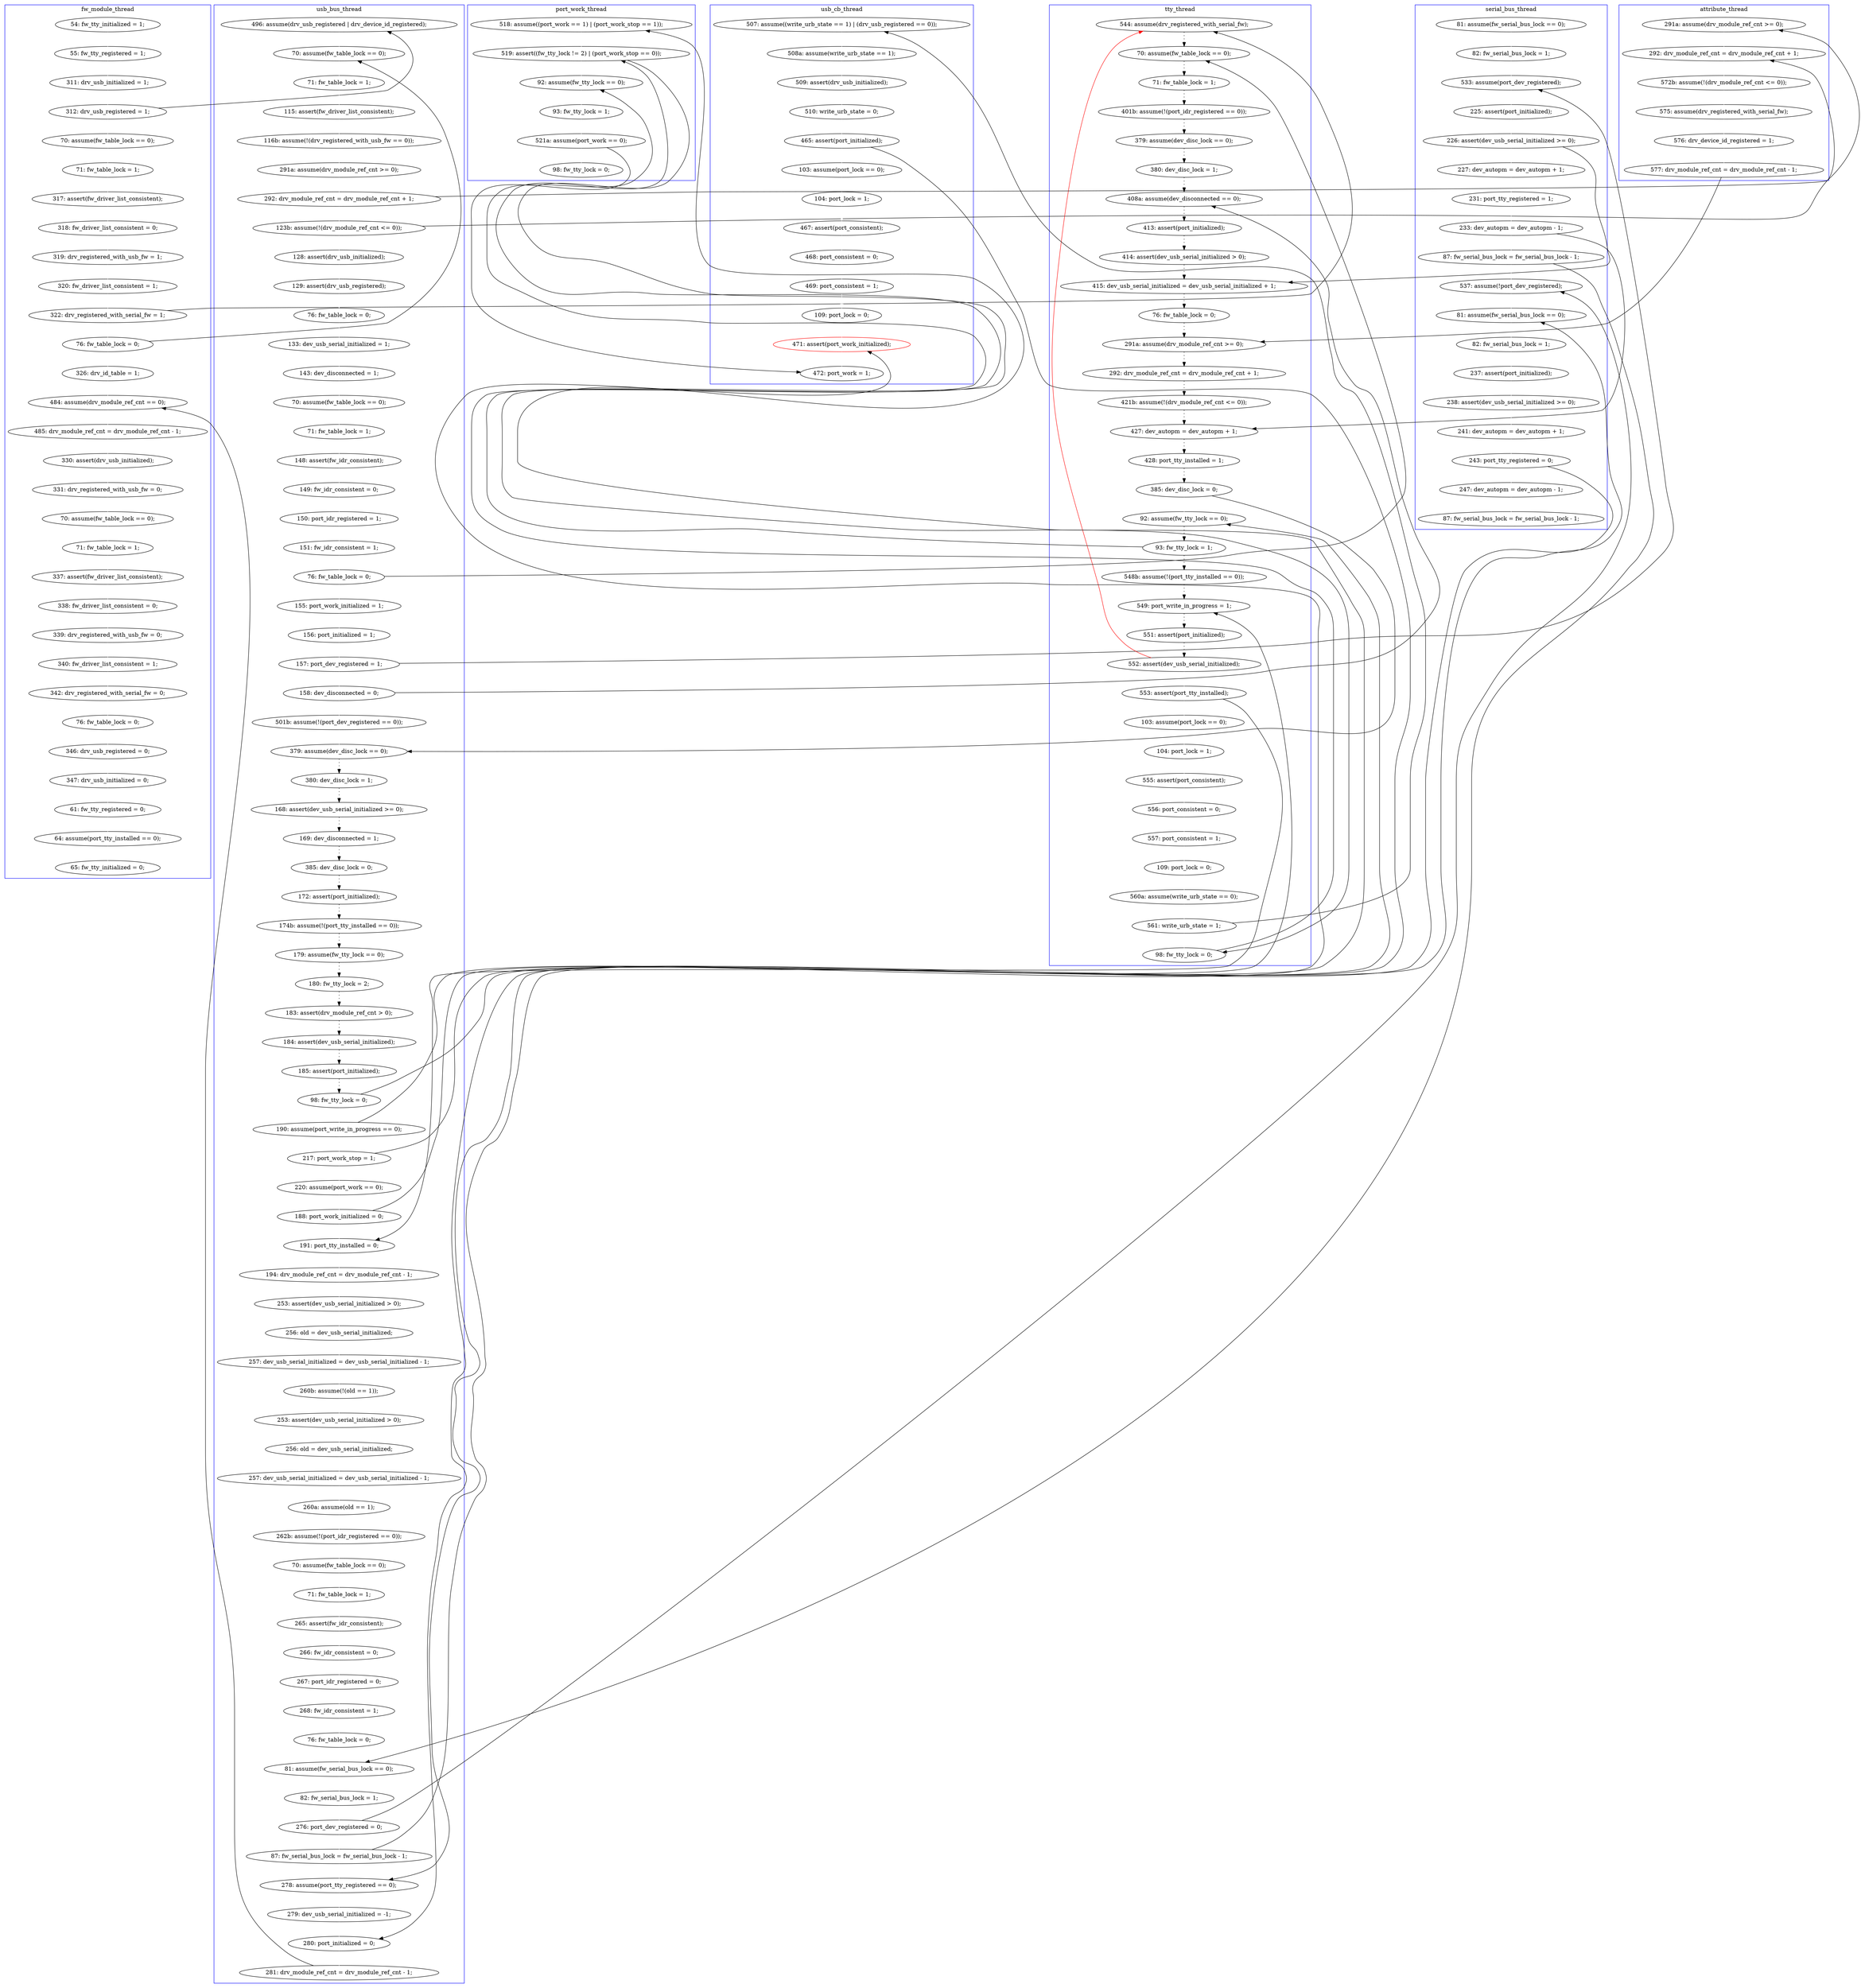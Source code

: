 digraph Counterexample {
	157 -> 158 [color = white, style = solid]
	44 -> 47 [color = white, style = solid]
	200 -> 202 [color = black, style = dotted]
	358 -> 359 [color = white, style = solid]
	353 -> 358 [color = white, style = solid]
	325 -> 332 [color = white, style = solid]
	289 -> 297 [color = white, style = solid]
	70 -> 74 [color = white, style = solid]
	155 -> 157 [color = white, style = solid]
	214 -> 225 [color = black, style = solid, constraint = false]
	318 -> 373 [color = white, style = solid]
	331 -> 338 [color = black, style = solid, constraint = false]
	115 -> 117 [color = white, style = solid]
	195 -> 197 [color = black, style = dotted]
	393 -> 395 [color = white, style = solid]
	269 -> 270 [color = white, style = solid]
	68 -> 70 [color = white, style = solid]
	78 -> 93 [color = white, style = solid]
	298 -> 322 [color = white, style = solid]
	221 -> 302 [color = black, style = solid, constraint = false]
	208 -> 209 [color = black, style = dotted]
	252 -> 253 [color = white, style = solid]
	315 -> 318 [color = white, style = solid]
	338 -> 339 [color = white, style = solid]
	391 -> 392 [color = white, style = solid]
	306 -> 308 [color = white, style = solid]
	284 -> 285 [color = white, style = solid]
	275 -> 280 [color = white, style = solid]
	209 -> 212 [color = black, style = dotted]
	376 -> 377 [color = white, style = solid]
	212 -> 220 [color = black, style = solid, constraint = false]
	371 -> 372 [color = white, style = solid]
	113 -> 114 [color = white, style = solid]
	129 -> 130 [color = black, style = solid, constraint = false]
	127 -> 128 [color = white, style = solid]
	47 -> 48 [color = white, style = solid]
	136 -> 137 [color = white, style = solid]
	231 -> 232 [color = white, style = solid]
	350 -> 351 [color = white, style = solid]
	346 -> 347 [color = white, style = solid]
	228 -> 231 [color = white, style = solid]
	126 -> 160 [color = black, style = dotted]
	107 -> 110 [color = white, style = solid]
	135 -> 136 [color = white, style = solid]
	411 -> 413 [color = white, style = solid]
	270 -> 271 [color = white, style = solid]
	331 -> 348 [color = white, style = solid]
	224 -> 225 [color = black, style = dotted]
	227 -> 81 [color = red, style = solid, constraint = false]
	111 -> 113 [color = white, style = solid]
	339 -> 343 [color = white, style = solid]
	254 -> 256 [color = white, style = solid]
	159 -> 175 [color = black, style = solid, constraint = false]
	206 -> 207 [color = black, style = dotted]
	143 -> 148 [color = white, style = solid]
	51 -> 65 [color = white, style = solid]
	309 -> 312 [color = white, style = solid]
	161 -> 164 [color = black, style = dotted]
	59 -> 81 [color = black, style = solid, constraint = false]
	240 -> 242 [color = white, style = solid]
	389 -> 391 [color = white, style = solid]
	165 -> 166 [color = black, style = dotted]
	175 -> 176 [color = black, style = dotted]
	369 -> 371 [color = white, style = solid]
	308 -> 309 [color = white, style = solid]
	363 -> 369 [color = white, style = solid]
	344 -> 346 [color = white, style = solid]
	399 -> 404 [color = white, style = solid]
	63 -> 65 [color = black, style = solid, constraint = false]
	238 -> 244 [color = white, style = solid]
	143 -> 187 [color = black, style = solid, constraint = false]
	55 -> 57 [color = white, style = solid]
	59 -> 63 [color = white, style = solid]
	244 -> 252 [color = white, style = solid]
	281 -> 283 [color = white, style = solid]
	207 -> 208 [color = black, style = dotted]
	92 -> 130 [color = white, style = solid]
	313 -> 314 [color = black, style = solid, constraint = false]
	74 -> 75 [color = white, style = solid]
	75 -> 78 [color = white, style = solid]
	273 -> 275 [color = white, style = solid]
	347 -> 348 [color = black, style = solid, constraint = false]
	286 -> 289 [color = white, style = solid]
	193 -> 195 [color = black, style = dotted]
	44 -> 51 [color = black, style = solid, constraint = false]
	283 -> 284 [color = white, style = solid]
	167 -> 170 [color = black, style = dotted]
	232 -> 239 [color = white, style = solid]
	166 -> 167 [color = black, style = dotted]
	78 -> 152 [color = black, style = solid, constraint = false]
	351 -> 352 [color = black, style = solid, constraint = false]
	226 -> 227 [color = black, style = dotted]
	318 -> 372 [color = black, style = solid, constraint = false]
	330 -> 338 [color = white, style = solid]
	302 -> 313 [color = black, style = solid, constraint = false]
	188 -> 191 [color = black, style = dotted]
	66 -> 68 [color = white, style = solid]
	170 -> 175 [color = black, style = dotted]
	392 -> 393 [color = white, style = solid]
	152 -> 155 [color = white, style = solid]
	225 -> 226 [color = black, style = dotted]
	235 -> 237 [color = white, style = solid]
	301 -> 302 [color = white, style = solid]
	122 -> 126 [color = black, style = dotted]
	110 -> 111 [color = white, style = solid]
	239 -> 240 [color = white, style = solid]
	128 -> 129 [color = white, style = solid]
	220 -> 221 [color = black, style = dotted]
	148 -> 330 [color = white, style = solid]
	37 -> 38 [color = white, style = solid]
	120 -> 127 [color = white, style = solid]
	97 -> 99 [color = white, style = solid]
	121 -> 122 [color = black, style = dotted]
	299 -> 300 [color = white, style = solid]
	151 -> 152 [color = white, style = solid]
	404 -> 406 [color = white, style = solid]
	129 -> 133 [color = white, style = solid]
	395 -> 399 [color = white, style = solid]
	38 -> 42 [color = white, style = solid]
	352 -> 353 [color = white, style = solid]
	280 -> 281 [color = white, style = solid]
	117 -> 120 [color = white, style = solid]
	297 -> 298 [color = white, style = solid]
	335 -> 362 [color = white, style = solid]
	114 -> 115 [color = white, style = solid]
	99 -> 107 [color = white, style = solid]
	205 -> 206 [color = black, style = dotted]
	181 -> 187 [color = black, style = dotted]
	314 -> 315 [color = white, style = solid]
	91 -> 92 [color = white, style = solid]
	214 -> 234 [color = white, style = solid]
	81 -> 121 [color = black, style = dotted]
	63 -> 257 [color = white, style = solid]
	133 -> 164 [color = black, style = solid, constraint = false]
	197 -> 200 [color = black, style = dotted]
	191 -> 220 [color = white, style = solid]
	242 -> 246 [color = white, style = solid]
	133 -> 182 [color = white, style = solid]
	377 -> 389 [color = white, style = solid]
	333 -> 335 [color = white, style = solid]
	65 -> 66 [color = white, style = solid]
	182 -> 192 [color = white, style = solid]
	302 -> 314 [color = white, style = solid]
	93 -> 94 [color = white, style = solid]
	52 -> 54 [color = white, style = solid]
	54 -> 55 [color = white, style = solid]
	312 -> 325 [color = white, style = solid]
	136 -> 167 [color = black, style = solid, constraint = false]
	176 -> 181 [color = black, style = dotted]
	271 -> 273 [color = white, style = solid]
	158 -> 159 [color = white, style = solid]
	148 -> 297 [color = black, style = solid, constraint = false]
	141 -> 143 [color = white, style = solid]
	300 -> 313 [color = white, style = solid]
	120 -> 121 [color = black, style = solid, constraint = false]
	246 -> 299 [color = white, style = solid]
	160 -> 161 [color = black, style = dotted]
	343 -> 344 [color = white, style = solid]
	204 -> 205 [color = black, style = dotted]
	221 -> 224 [color = black, style = dotted]
	130 -> 135 [color = white, style = solid]
	253 -> 254 [color = white, style = solid]
	57 -> 59 [color = white, style = solid]
	256 -> 269 [color = white, style = solid]
	257 -> 352 [color = white, style = solid]
	366 -> 387 [color = white, style = solid]
	285 -> 286 [color = white, style = solid]
	362 -> 363 [color = white, style = solid]
	406 -> 410 [color = white, style = solid]
	137 -> 141 [color = white, style = solid]
	237 -> 238 [color = white, style = solid]
	234 -> 301 [color = black, style = solid, constraint = false]
	42 -> 44 [color = white, style = solid]
	348 -> 349 [color = white, style = solid]
	228 -> 238 [color = black, style = solid, constraint = false]
	48 -> 52 [color = white, style = solid]
	347 -> 366 [color = white, style = solid]
	325 -> 350 [color = black, style = solid, constraint = false]
	202 -> 204 [color = black, style = dotted]
	212 -> 214 [color = white, style = solid]
	410 -> 411 [color = white, style = solid]
	237 -> 371 [color = black, style = solid, constraint = false]
	234 -> 235 [color = white, style = solid]
	322 -> 330 [color = black, style = solid, constraint = false]
	94 -> 97 [color = white, style = solid]
	349 -> 350 [color = white, style = solid]
	75 -> 151 [color = black, style = solid, constraint = false]
	192 -> 193 [color = black, style = dotted]
	322 -> 331 [color = white, style = solid]
	191 -> 192 [color = black, style = solid, constraint = false]
	359 -> 376 [color = white, style = solid]
	164 -> 165 [color = black, style = dotted]
	227 -> 228 [color = white, style = solid]
	187 -> 188 [color = black, style = dotted]
	300 -> 306 [color = black, style = solid, constraint = false]
	332 -> 333 [color = white, style = solid]
	subgraph cluster7 {
		label = port_work_thread
		color = blue
		315  [label = "93: fw_tty_lock = 1;"]
		373  [label = "98: fw_tty_lock = 0;"]
		301  [label = "518: assume((port_work == 1) | (port_work_stop == 1));"]
		302  [label = "519: assert((fw_tty_lock != 2) | (port_work_stop == 0));"]
		318  [label = "521a: assume(port_work == 0);"]
		314  [label = "92: assume(fw_tty_lock == 0);"]
	}
	subgraph cluster5 {
		label = attribute_thread
		color = blue
		151  [label = "291a: assume(drv_module_ref_cnt >= 0);"]
		159  [label = "577: drv_module_ref_cnt = drv_module_ref_cnt - 1;"]
		158  [label = "576: drv_device_id_registered = 1;"]
		155  [label = "572b: assume(!(drv_module_ref_cnt <= 0));"]
		152  [label = "292: drv_module_ref_cnt = drv_module_ref_cnt + 1;"]
		157  [label = "575: assume(drv_registered_with_serial_fw);"]
	}
	subgraph cluster6 {
		label = usb_cb_thread
		color = blue
		309  [label = "509: assert(drv_usb_initialized);"]
		332  [label = "103: assume(port_lock == 0);"]
		363  [label = "469: port_consistent = 1;"]
		333  [label = "104: port_lock = 1;"]
		306  [label = "507: assume((write_urb_state == 1) | (drv_usb_registered == 0));"]
		325  [label = "465: assert(port_initialized);"]
		371  [label = "471: assert(port_work_initialized);", color = red]
		362  [label = "468: port_consistent = 0;"]
		372  [label = "472: port_work = 1;"]
		369  [label = "109: port_lock = 0;"]
		335  [label = "467: assert(port_consistent);"]
		312  [label = "510: write_urb_state = 0;"]
		308  [label = "508a: assume(write_urb_state == 1);"]
	}
	subgraph cluster4 {
		label = tty_thread
		color = blue
		299  [label = "560a: assume(write_urb_state == 0);"]
		187  [label = "427: dev_autopm = dev_autopm + 1;"]
		181  [label = "421b: assume(!(drv_module_ref_cnt <= 0));"]
		225  [label = "549: port_write_in_progress = 1;"]
		164  [label = "408a: assume(dev_disconnected == 0);"]
		313  [label = "98: fw_tty_lock = 0;"]
		224  [label = "548b: assume(!(port_tty_installed == 0));"]
		167  [label = "415: dev_usb_serial_initialized = dev_usb_serial_initialized + 1;"]
		221  [label = "93: fw_tty_lock = 1;"]
		170  [label = "76: fw_table_lock = 0;"]
		300  [label = "561: write_urb_state = 1;"]
		226  [label = "551: assert(port_initialized);"]
		227  [label = "552: assert(dev_usb_serial_initialized);"]
		121  [label = "70: assume(fw_table_lock == 0);"]
		228  [label = "553: assert(port_tty_installed);"]
		220  [label = "92: assume(fw_tty_lock == 0);"]
		165  [label = "413: assert(port_initialized);"]
		166  [label = "414: assert(dev_usb_serial_initialized > 0);"]
		239  [label = "555: assert(port_consistent);"]
		161  [label = "380: dev_disc_lock = 1;"]
		240  [label = "556: port_consistent = 0;"]
		188  [label = "428: port_tty_installed = 1;"]
		246  [label = "109: port_lock = 0;"]
		231  [label = "103: assume(port_lock == 0);"]
		122  [label = "71: fw_table_lock = 1;"]
		191  [label = "385: dev_disc_lock = 0;"]
		232  [label = "104: port_lock = 1;"]
		126  [label = "401b: assume(!(port_idr_registered == 0));"]
		160  [label = "379: assume(dev_disc_lock == 0);"]
		81  [label = "544: assume(drv_registered_with_serial_fw);"]
		176  [label = "292: drv_module_ref_cnt = drv_module_ref_cnt + 1;"]
		175  [label = "291a: assume(drv_module_ref_cnt >= 0);"]
		242  [label = "557: port_consistent = 1;"]
	}
	subgraph cluster3 {
		label = serial_bus_thread
		color = blue
		344  [label = "238: assert(dev_usb_serial_initialized >= 0);"]
		148  [label = "87: fw_serial_bus_lock = fw_serial_bus_lock - 1;"]
		346  [label = "241: dev_autopm = dev_autopm + 1;"]
		135  [label = "225: assert(port_initialized);"]
		136  [label = "226: assert(dev_usb_serial_initialized >= 0);"]
		143  [label = "233: dev_autopm = dev_autopm - 1;"]
		141  [label = "231: port_tty_registered = 1;"]
		343  [label = "237: assert(port_initialized);"]
		91  [label = "81: assume(fw_serial_bus_lock == 0);"]
		137  [label = "227: dev_autopm = dev_autopm + 1;"]
		387  [label = "87: fw_serial_bus_lock = fw_serial_bus_lock - 1;"]
		92  [label = "82: fw_serial_bus_lock = 1;"]
		338  [label = "81: assume(fw_serial_bus_lock == 0);"]
		347  [label = "243: port_tty_registered = 0;"]
		130  [label = "533: assume(port_dev_registered);"]
		339  [label = "82: fw_serial_bus_lock = 1;"]
		330  [label = "537: assume(!port_dev_registered);"]
		366  [label = "247: dev_autopm = dev_autopm - 1;"]
	}
	subgraph cluster1 {
		label = fw_module_thread
		color = blue
		257  [label = "326: drv_id_table = 1;"]
		411  [label = "64: assume(port_tty_installed == 0);"]
		358  [label = "330: assert(drv_usb_initialized);"]
		399  [label = "76: fw_table_lock = 0;"]
		52  [label = "317: assert(fw_driver_list_consistent);"]
		404  [label = "346: drv_usb_registered = 0;"]
		352  [label = "484: assume(drv_module_ref_cnt == 0);"]
		393  [label = "340: fw_driver_list_consistent = 1;"]
		37  [label = "54: fw_tty_initialized = 1;"]
		48  [label = "71: fw_table_lock = 1;"]
		406  [label = "347: drv_usb_initialized = 0;"]
		389  [label = "337: assert(fw_driver_list_consistent);"]
		376  [label = "70: assume(fw_table_lock == 0);"]
		413  [label = "65: fw_tty_initialized = 0;"]
		391  [label = "338: fw_driver_list_consistent = 0;"]
		359  [label = "331: drv_registered_with_usb_fw = 0;"]
		38  [label = "55: fw_tty_registered = 1;"]
		392  [label = "339: drv_registered_with_usb_fw = 0;"]
		377  [label = "71: fw_table_lock = 1;"]
		395  [label = "342: drv_registered_with_serial_fw = 0;"]
		47  [label = "70: assume(fw_table_lock == 0);"]
		55  [label = "319: drv_registered_with_usb_fw = 1;"]
		42  [label = "311: drv_usb_initialized = 1;"]
		44  [label = "312: drv_usb_registered = 1;"]
		54  [label = "318: fw_driver_list_consistent = 0;"]
		57  [label = "320: fw_driver_list_consistent = 1;"]
		353  [label = "485: drv_module_ref_cnt = drv_module_ref_cnt - 1;"]
		59  [label = "322: drv_registered_with_serial_fw = 1;"]
		63  [label = "76: fw_table_lock = 0;"]
		410  [label = "61: fw_tty_registered = 0;"]
	}
	subgraph cluster2 {
		label = usb_bus_thread
		color = blue
		209  [label = "185: assert(port_initialized);"]
		133  [label = "158: dev_disconnected = 0;"]
		202  [label = "172: assert(port_initialized);"]
		212  [label = "98: fw_tty_lock = 0;"]
		70  [label = "116b: assume(!(drv_registered_with_usb_fw == 0));"]
		204  [label = "174b: assume(!(port_tty_installed == 0));"]
		273  [label = "260a: assume(old == 1);"]
		197  [label = "169: dev_disconnected = 1;"]
		195  [label = "168: assert(dev_usb_serial_initialized >= 0);"]
		254  [label = "257: dev_usb_serial_initialized = dev_usb_serial_initialized - 1;"]
		252  [label = "253: assert(dev_usb_serial_initialized > 0);"]
		284  [label = "266: fw_idr_consistent = 0;"]
		235  [label = "220: assume(port_work == 0);"]
		281  [label = "71: fw_table_lock = 1;"]
		205  [label = "179: assume(fw_tty_lock == 0);"]
		289  [label = "76: fw_table_lock = 0;"]
		68  [label = "115: assert(fw_driver_list_consistent);"]
		283  [label = "265: assert(fw_idr_consistent);"]
		331  [label = "87: fw_serial_bus_lock = fw_serial_bus_lock - 1;"]
		286  [label = "268: fw_idr_consistent = 1;"]
		74  [label = "291a: assume(drv_module_ref_cnt >= 0);"]
		120  [label = "76: fw_table_lock = 0;"]
		117  [label = "151: fw_idr_consistent = 1;"]
		351  [label = "281: drv_module_ref_cnt = drv_module_ref_cnt - 1;"]
		348  [label = "278: assume(port_tty_registered == 0);"]
		350  [label = "280: port_initialized = 0;"]
		78  [label = "123b: assume(!(drv_module_ref_cnt <= 0));"]
		275  [label = "262b: assume(!(port_idr_registered == 0));"]
		253  [label = "256: old = dev_usb_serial_initialized;"]
		113  [label = "148: assert(fw_idr_consistent);"]
		110  [label = "70: assume(fw_table_lock == 0);"]
		182  [label = "501b: assume(!(port_dev_registered == 0));"]
		297  [label = "81: assume(fw_serial_bus_lock == 0);"]
		349  [label = "279: dev_usb_serial_initialized = -1;"]
		234  [label = "217: port_work_stop = 1;"]
		107  [label = "143: dev_disconnected = 1;"]
		128  [label = "156: port_initialized = 1;"]
		269  [label = "253: assert(dev_usb_serial_initialized > 0);"]
		111  [label = "71: fw_table_lock = 1;"]
		99  [label = "133: dev_usb_serial_initialized = 1;"]
		129  [label = "157: port_dev_registered = 1;"]
		93  [label = "128: assert(drv_usb_initialized);"]
		244  [label = "194: drv_module_ref_cnt = drv_module_ref_cnt - 1;"]
		237  [label = "188: port_work_initialized = 0;"]
		94  [label = "129: assert(drv_usb_registered);"]
		270  [label = "256: old = dev_usb_serial_initialized;"]
		127  [label = "155: port_work_initialized = 1;"]
		193  [label = "380: dev_disc_lock = 1;"]
		65  [label = "70: assume(fw_table_lock == 0);"]
		206  [label = "180: fw_tty_lock = 2;"]
		280  [label = "70: assume(fw_table_lock == 0);"]
		285  [label = "267: port_idr_registered = 0;"]
		115  [label = "150: port_idr_registered = 1;"]
		207  [label = "183: assert(drv_module_ref_cnt > 0);"]
		322  [label = "276: port_dev_registered = 0;"]
		75  [label = "292: drv_module_ref_cnt = drv_module_ref_cnt + 1;"]
		200  [label = "385: dev_disc_lock = 0;"]
		298  [label = "82: fw_serial_bus_lock = 1;"]
		208  [label = "184: assert(dev_usb_serial_initialized);"]
		114  [label = "149: fw_idr_consistent = 0;"]
		238  [label = "191: port_tty_installed = 0;"]
		66  [label = "71: fw_table_lock = 1;"]
		214  [label = "190: assume(port_write_in_progress == 0);"]
		192  [label = "379: assume(dev_disc_lock == 0);"]
		271  [label = "257: dev_usb_serial_initialized = dev_usb_serial_initialized - 1;"]
		51  [label = "496: assume(drv_usb_registered | drv_device_id_registered);"]
		256  [label = "260b: assume(!(old == 1));"]
		97  [label = "76: fw_table_lock = 0;"]
	}
}
